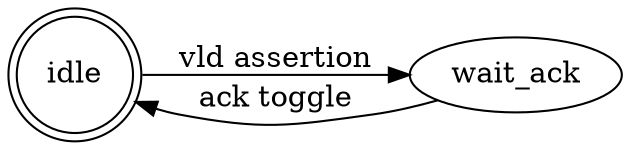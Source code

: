 digraph push_fsm {
rankdir=LR;

node [shape=doublecircle]; idle;

node [shape=oval];

idle -> wait_ack [label="vld assertion"];

wait_ack -> idle [label="ack toggle"]
}
